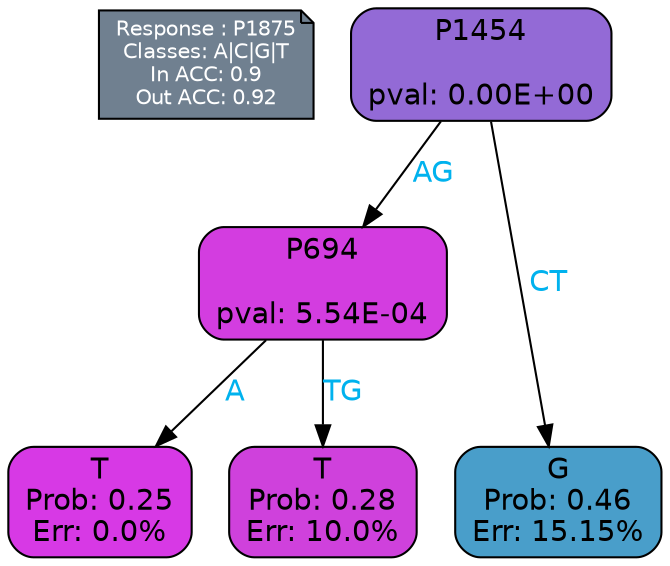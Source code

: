 digraph Tree {
node [shape=box, style="filled, rounded", color="black", fontname=helvetica] ;
graph [ranksep=equally, splines=polylines, bgcolor=transparent, dpi=600] ;
edge [fontname=helvetica] ;
LEGEND [label="Response : P1875
Classes: A|C|G|T
In ACC: 0.9
Out ACC: 0.92
",shape=note,align=left,style=filled,fillcolor="slategray",fontcolor="white",fontsize=10];1 [label="P1454

pval: 0.00E+00", fillcolor="#936ad6"] ;
2 [label="P694

pval: 5.54E-04", fillcolor="#d33de0"] ;
3 [label="T
Prob: 0.25
Err: 0.0%", fillcolor="#d739e5"] ;
4 [label="T
Prob: 0.28
Err: 10.0%", fillcolor="#cf41dc"] ;
5 [label="G
Prob: 0.46
Err: 15.15%", fillcolor="#499eca"] ;
1 -> 2 [label="AG",fontcolor=deepskyblue2] ;
1 -> 5 [label="CT",fontcolor=deepskyblue2] ;
2 -> 3 [label="A",fontcolor=deepskyblue2] ;
2 -> 4 [label="TG",fontcolor=deepskyblue2] ;
{rank = same; 3;4;5;}{rank = same; LEGEND;1;}}